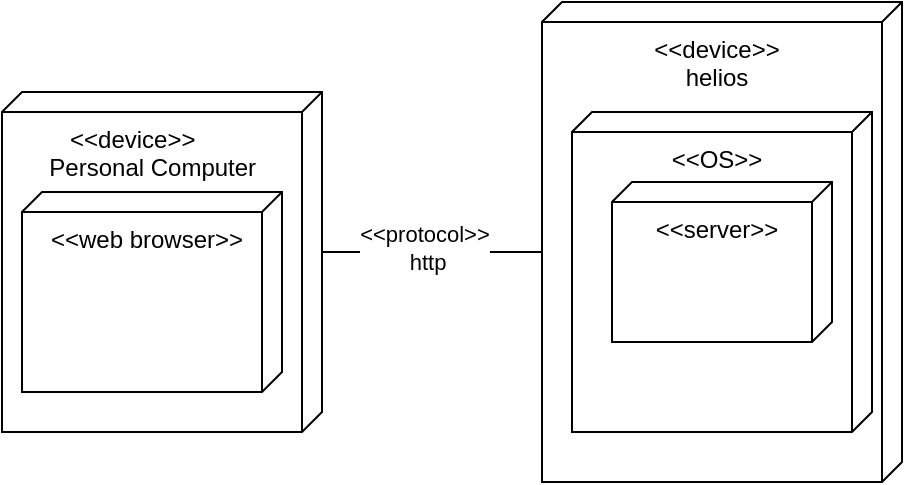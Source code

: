 <mxfile version="24.7.17">
  <diagram name="Page-1" id="sjfizjnfdZs_OY48FhH4">
    <mxGraphModel dx="1177" dy="567" grid="1" gridSize="10" guides="1" tooltips="1" connect="1" arrows="1" fold="1" page="1" pageScale="1" pageWidth="850" pageHeight="1100" math="0" shadow="0">
      <root>
        <mxCell id="0" />
        <mxCell id="1" parent="0" />
        <mxCell id="Bc2B5QMn3hoTuQUKr_DE-1" value="&lt;div&gt;&lt;br&gt;&lt;/div&gt;&lt;div&gt;&amp;nbsp;&amp;nbsp;&amp;nbsp;&amp;nbsp; Personal Computer&lt;/div&gt;" style="verticalAlign=top;align=left;shape=cube;size=10;direction=south;fontStyle=0;html=1;boundedLbl=1;spacingLeft=5;whiteSpace=wrap;" vertex="1" parent="1">
          <mxGeometry x="80" y="190" width="160" height="170" as="geometry" />
        </mxCell>
        <mxCell id="Bc2B5QMn3hoTuQUKr_DE-2" value="&amp;lt;&amp;lt;web browser&amp;gt;&amp;gt;" style="verticalAlign=top;align=center;shape=cube;size=10;direction=south;html=1;boundedLbl=1;spacingLeft=5;whiteSpace=wrap;" vertex="1" parent="Bc2B5QMn3hoTuQUKr_DE-1">
          <mxGeometry width="130" height="100" relative="1" as="geometry">
            <mxPoint x="10" y="50" as="offset" />
          </mxGeometry>
        </mxCell>
        <mxCell id="Bc2B5QMn3hoTuQUKr_DE-3" value="&amp;lt;&amp;lt;device&amp;gt;&amp;gt;" style="text;whiteSpace=wrap;html=1;" vertex="1" parent="Bc2B5QMn3hoTuQUKr_DE-1">
          <mxGeometry x="32" y="10" width="128" height="50" as="geometry" />
        </mxCell>
        <mxCell id="Bc2B5QMn3hoTuQUKr_DE-4" value="&lt;div align=&quot;center&quot;&gt;&amp;lt;&amp;lt;device&amp;gt;&amp;gt;&lt;/div&gt;&lt;div align=&quot;center&quot;&gt;helios&lt;br&gt;&lt;/div&gt;" style="verticalAlign=top;align=center;shape=cube;size=10;direction=south;fontStyle=0;html=1;boundedLbl=1;spacingLeft=5;whiteSpace=wrap;" vertex="1" parent="1">
          <mxGeometry x="350" y="145" width="180" height="240" as="geometry" />
        </mxCell>
        <mxCell id="Bc2B5QMn3hoTuQUKr_DE-6" value="" style="endArrow=none;html=1;rounded=0;exitX=0;exitY=0;exitDx=80;exitDy=0;exitPerimeter=0;entryX=0;entryY=0;entryDx=125;entryDy=180;entryPerimeter=0;" edge="1" parent="1" source="Bc2B5QMn3hoTuQUKr_DE-1" target="Bc2B5QMn3hoTuQUKr_DE-4">
          <mxGeometry width="50" height="50" relative="1" as="geometry">
            <mxPoint x="450" y="300" as="sourcePoint" />
            <mxPoint x="500" y="250" as="targetPoint" />
          </mxGeometry>
        </mxCell>
        <mxCell id="Bc2B5QMn3hoTuQUKr_DE-7" value="&lt;div&gt;&amp;lt;&amp;lt;protocol&amp;gt;&amp;gt;&lt;/div&gt;&lt;div&gt;&amp;nbsp;http&lt;/div&gt;" style="edgeLabel;html=1;align=center;verticalAlign=middle;resizable=0;points=[];" vertex="1" connectable="0" parent="Bc2B5QMn3hoTuQUKr_DE-6">
          <mxGeometry x="-0.071" y="2" relative="1" as="geometry">
            <mxPoint as="offset" />
          </mxGeometry>
        </mxCell>
        <mxCell id="Bc2B5QMn3hoTuQUKr_DE-10" value="&amp;lt;&amp;lt;OS&amp;gt;&amp;gt;" style="verticalAlign=top;align=center;shape=cube;size=10;direction=south;html=1;boundedLbl=1;spacingLeft=5;whiteSpace=wrap;" vertex="1" parent="1">
          <mxGeometry x="365" y="200" width="150" height="160" as="geometry" />
        </mxCell>
        <mxCell id="Bc2B5QMn3hoTuQUKr_DE-8" value="&amp;lt;&amp;lt;server&amp;gt;&amp;gt;" style="verticalAlign=top;align=center;shape=cube;size=10;direction=south;html=1;boundedLbl=1;spacingLeft=5;whiteSpace=wrap;" vertex="1" parent="1">
          <mxGeometry x="385" y="235" width="110" height="80" as="geometry" />
        </mxCell>
      </root>
    </mxGraphModel>
  </diagram>
</mxfile>
